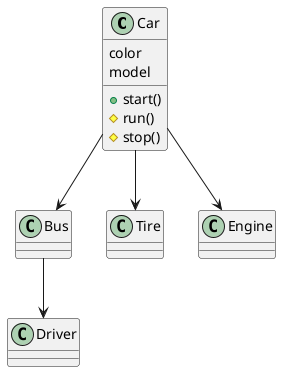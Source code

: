 @startuml

class Car {
  color
  model
  +start()
  #run()
  #stop()
}


Car --> Bus
Car --> Tire
Car --> Engine
Bus --> Driver

@enduml

